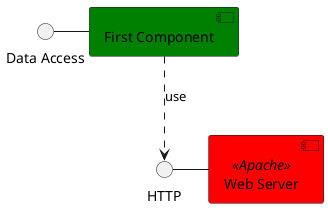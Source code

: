 {
  "sha1": "fan7p6r4wl4qesockqagaq25adcah0a",
  "insertion": {
    "when": "2024-06-01T09:03:05.855Z",
    "url": "https://github.com/plantuml/plantuml/issues/338",
    "user": "plantuml@gmail.com"
  }
}
@startuml

skinparam component {
  BackgroundColor<<Apache>> Red
  BackgroundColor Green
}

() "Data Access" as DA

component "Web Server" << Apache >>

DA - [First Component]
[First Component] ..> () HTTP : use
HTTP - [Web Server] 
@enduml
